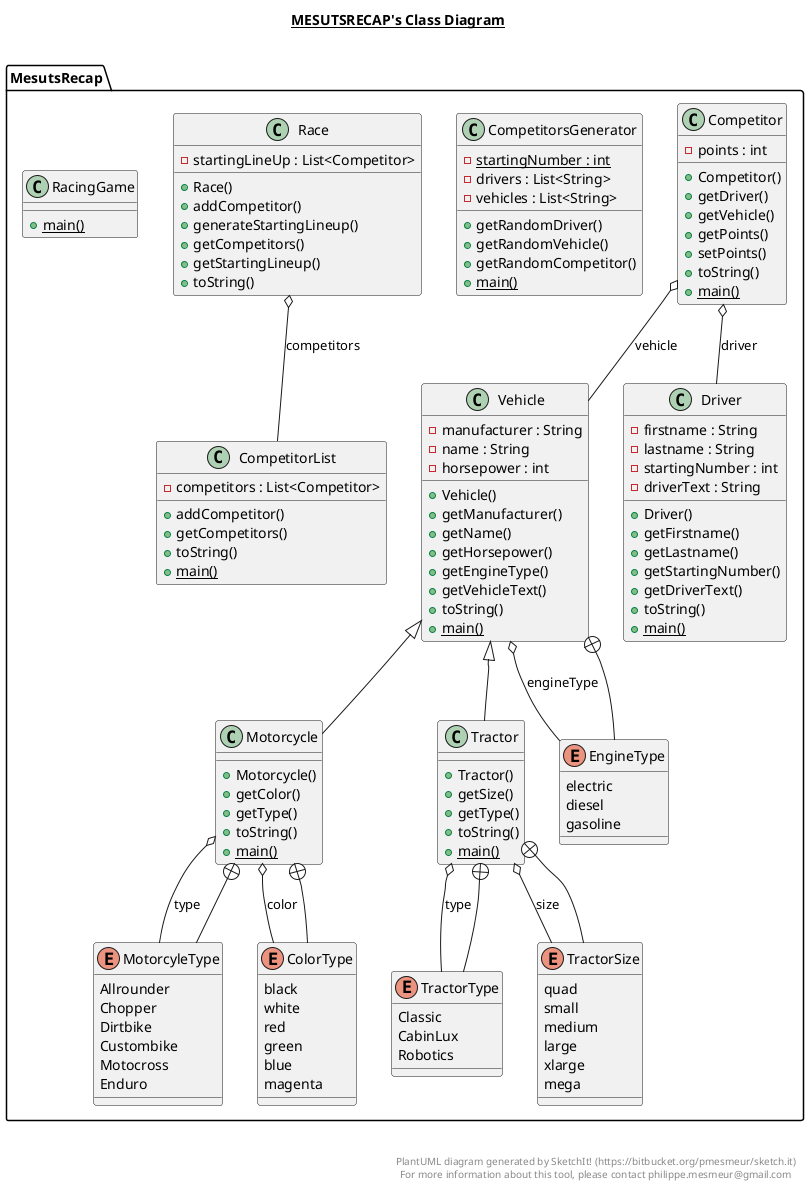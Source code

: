 @startuml

title __MESUTSRECAP's Class Diagram__\n

  package MesutsRecap {
    class Competitor {
        - points : int
        + Competitor()
        + getDriver()
        + getVehicle()
        + getPoints()
        + setPoints()
        + toString()
        {static} + main()
    }
  }
  

  package MesutsRecap {
    class CompetitorList {
        - competitors : List<Competitor>
        + addCompetitor()
        + getCompetitors()
        + toString()
        {static} + main()
    }
  }
  

  package MesutsRecap {
    class CompetitorsGenerator {
        {static} - startingNumber : int
        - drivers : List<String>
        - vehicles : List<String>
        + getRandomDriver()
        + getRandomVehicle()
        + getRandomCompetitor()
        {static} + main()
    }
  }
  

  package MesutsRecap {
    class Driver {
        - firstname : String
        - lastname : String
        - startingNumber : int
        - driverText : String
        + Driver()
        + getFirstname()
        + getLastname()
        + getStartingNumber()
        + getDriverText()
        + toString()
        {static} + main()
    }
  }
  

  package MesutsRecap {
    class Motorcycle {
        + Motorcycle()
        + getColor()
        + getType()
        + toString()
        {static} + main()
    }
  }
  

  package MesutsRecap {
    enum MotorcyleType {
      Allrounder
      Chopper
      Dirtbike
      Custombike
      Motocross
      Enduro
    }
  }
  

  package MesutsRecap {
    enum ColorType {
      black
      white
      red
      green
      blue
      magenta
    }
  }
  

  package MesutsRecap {
    class Race {
        - startingLineUp : List<Competitor>
        + Race()
        + addCompetitor()
        + generateStartingLineup()
        + getCompetitors()
        + getStartingLineup()
        + toString()
    }
  }
  

  package MesutsRecap {
    class RacingGame {
        {static} + main()
    }
  }
  

  package MesutsRecap {
    class Tractor {
        + Tractor()
        + getSize()
        + getType()
        + toString()
        {static} + main()
    }
  }
  

  package MesutsRecap {
    enum TractorType {
      Classic
      CabinLux
      Robotics
    }
  }
  

  package MesutsRecap {
    enum TractorSize {
      quad
      small
      medium
      large
      xlarge
      mega
    }
  }
  

  package MesutsRecap {
    class Vehicle {
        - manufacturer : String
        - name : String
        - horsepower : int
        + Vehicle()
        + getManufacturer()
        + getName()
        + getHorsepower()
        + getEngineType()
        + getVehicleText()
        + toString()
        {static} + main()
    }
  }
  

  package MesutsRecap {
    enum EngineType {
      electric
      diesel
      gasoline
    }
  }
  

  Competitor o-- Driver : driver
  Competitor o-- Vehicle : vehicle
  Motorcycle -up-|> Vehicle
  Motorcycle o-- ColorType : color
  Motorcycle o-- MotorcyleType : type
  Motorcycle +-down- MotorcyleType
  Motorcycle +-down- ColorType
  Race o-- CompetitorList : competitors
  Tractor -up-|> Vehicle
  Tractor o-- TractorType : type
  Tractor o-- TractorSize : size
  Tractor +-down- TractorType
  Tractor +-down- TractorSize
  Vehicle o-- EngineType : engineType
  Vehicle +-down- EngineType


right footer


PlantUML diagram generated by SketchIt! (https://bitbucket.org/pmesmeur/sketch.it)
For more information about this tool, please contact philippe.mesmeur@gmail.com
endfooter

@enduml

